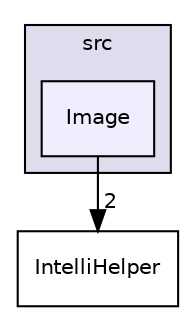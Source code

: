 digraph "intelliphoto/src/Image" {
  compound=true
  node [ fontsize="10", fontname="Helvetica"];
  edge [ labelfontsize="10", labelfontname="Helvetica"];
  subgraph clusterdir_83a4347d11f2ba6343d546ab133722d2 {
    graph [ bgcolor="#ddddee", pencolor="black", label="src" fontname="Helvetica", fontsize="10", URL="dir_83a4347d11f2ba6343d546ab133722d2.html"]
  dir_544f9dcb748f922e4bb3be2540380bf2 [shape=box, label="Image", style="filled", fillcolor="#eeeeff", pencolor="black", URL="dir_544f9dcb748f922e4bb3be2540380bf2.html"];
  }
  dir_f50aa5156fe016a259583c412dbf440c [shape=box label="IntelliHelper" URL="dir_f50aa5156fe016a259583c412dbf440c.html"];
  dir_544f9dcb748f922e4bb3be2540380bf2->dir_f50aa5156fe016a259583c412dbf440c [headlabel="2", labeldistance=1.5 headhref="dir_000003_000004.html"];
}
